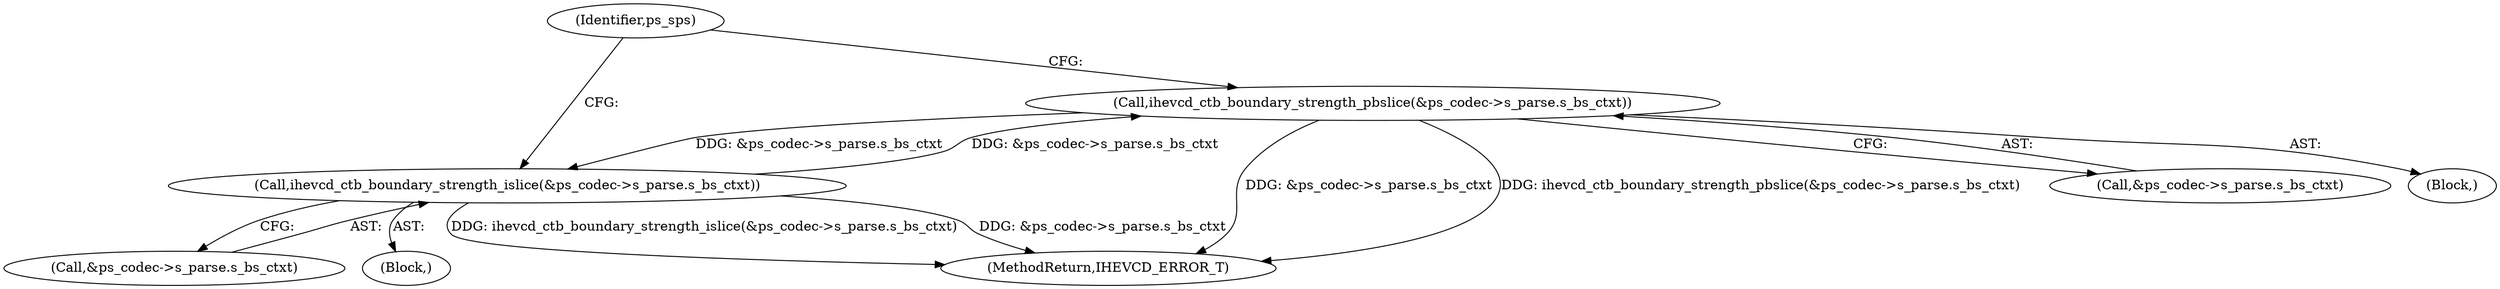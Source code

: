 digraph "0_Android_2b9fb0c2074d370a254b35e2489de2d94943578d@pointer" {
"1003835" [label="(Call,ihevcd_ctb_boundary_strength_pbslice(&ps_codec->s_parse.s_bs_ctxt))"];
"1003826" [label="(Call,ihevcd_ctb_boundary_strength_islice(&ps_codec->s_parse.s_bs_ctxt))"];
"1003835" [label="(Call,ihevcd_ctb_boundary_strength_pbslice(&ps_codec->s_parse.s_bs_ctxt))"];
"1003836" [label="(Call,&ps_codec->s_parse.s_bs_ctxt)"];
"1003827" [label="(Call,&ps_codec->s_parse.s_bs_ctxt)"];
"1003825" [label="(Block,)"];
"1003834" [label="(Block,)"];
"1003835" [label="(Call,ihevcd_ctb_boundary_strength_pbslice(&ps_codec->s_parse.s_bs_ctxt))"];
"1003826" [label="(Call,ihevcd_ctb_boundary_strength_islice(&ps_codec->s_parse.s_bs_ctxt))"];
"1004845" [label="(MethodReturn,IHEVCD_ERROR_T)"];
"1003965" [label="(Identifier,ps_sps)"];
"1003835" -> "1003834"  [label="AST: "];
"1003835" -> "1003836"  [label="CFG: "];
"1003836" -> "1003835"  [label="AST: "];
"1003965" -> "1003835"  [label="CFG: "];
"1003835" -> "1004845"  [label="DDG: &ps_codec->s_parse.s_bs_ctxt"];
"1003835" -> "1004845"  [label="DDG: ihevcd_ctb_boundary_strength_pbslice(&ps_codec->s_parse.s_bs_ctxt)"];
"1003835" -> "1003826"  [label="DDG: &ps_codec->s_parse.s_bs_ctxt"];
"1003826" -> "1003835"  [label="DDG: &ps_codec->s_parse.s_bs_ctxt"];
"1003826" -> "1003825"  [label="AST: "];
"1003826" -> "1003827"  [label="CFG: "];
"1003827" -> "1003826"  [label="AST: "];
"1003965" -> "1003826"  [label="CFG: "];
"1003826" -> "1004845"  [label="DDG: ihevcd_ctb_boundary_strength_islice(&ps_codec->s_parse.s_bs_ctxt)"];
"1003826" -> "1004845"  [label="DDG: &ps_codec->s_parse.s_bs_ctxt"];
}
